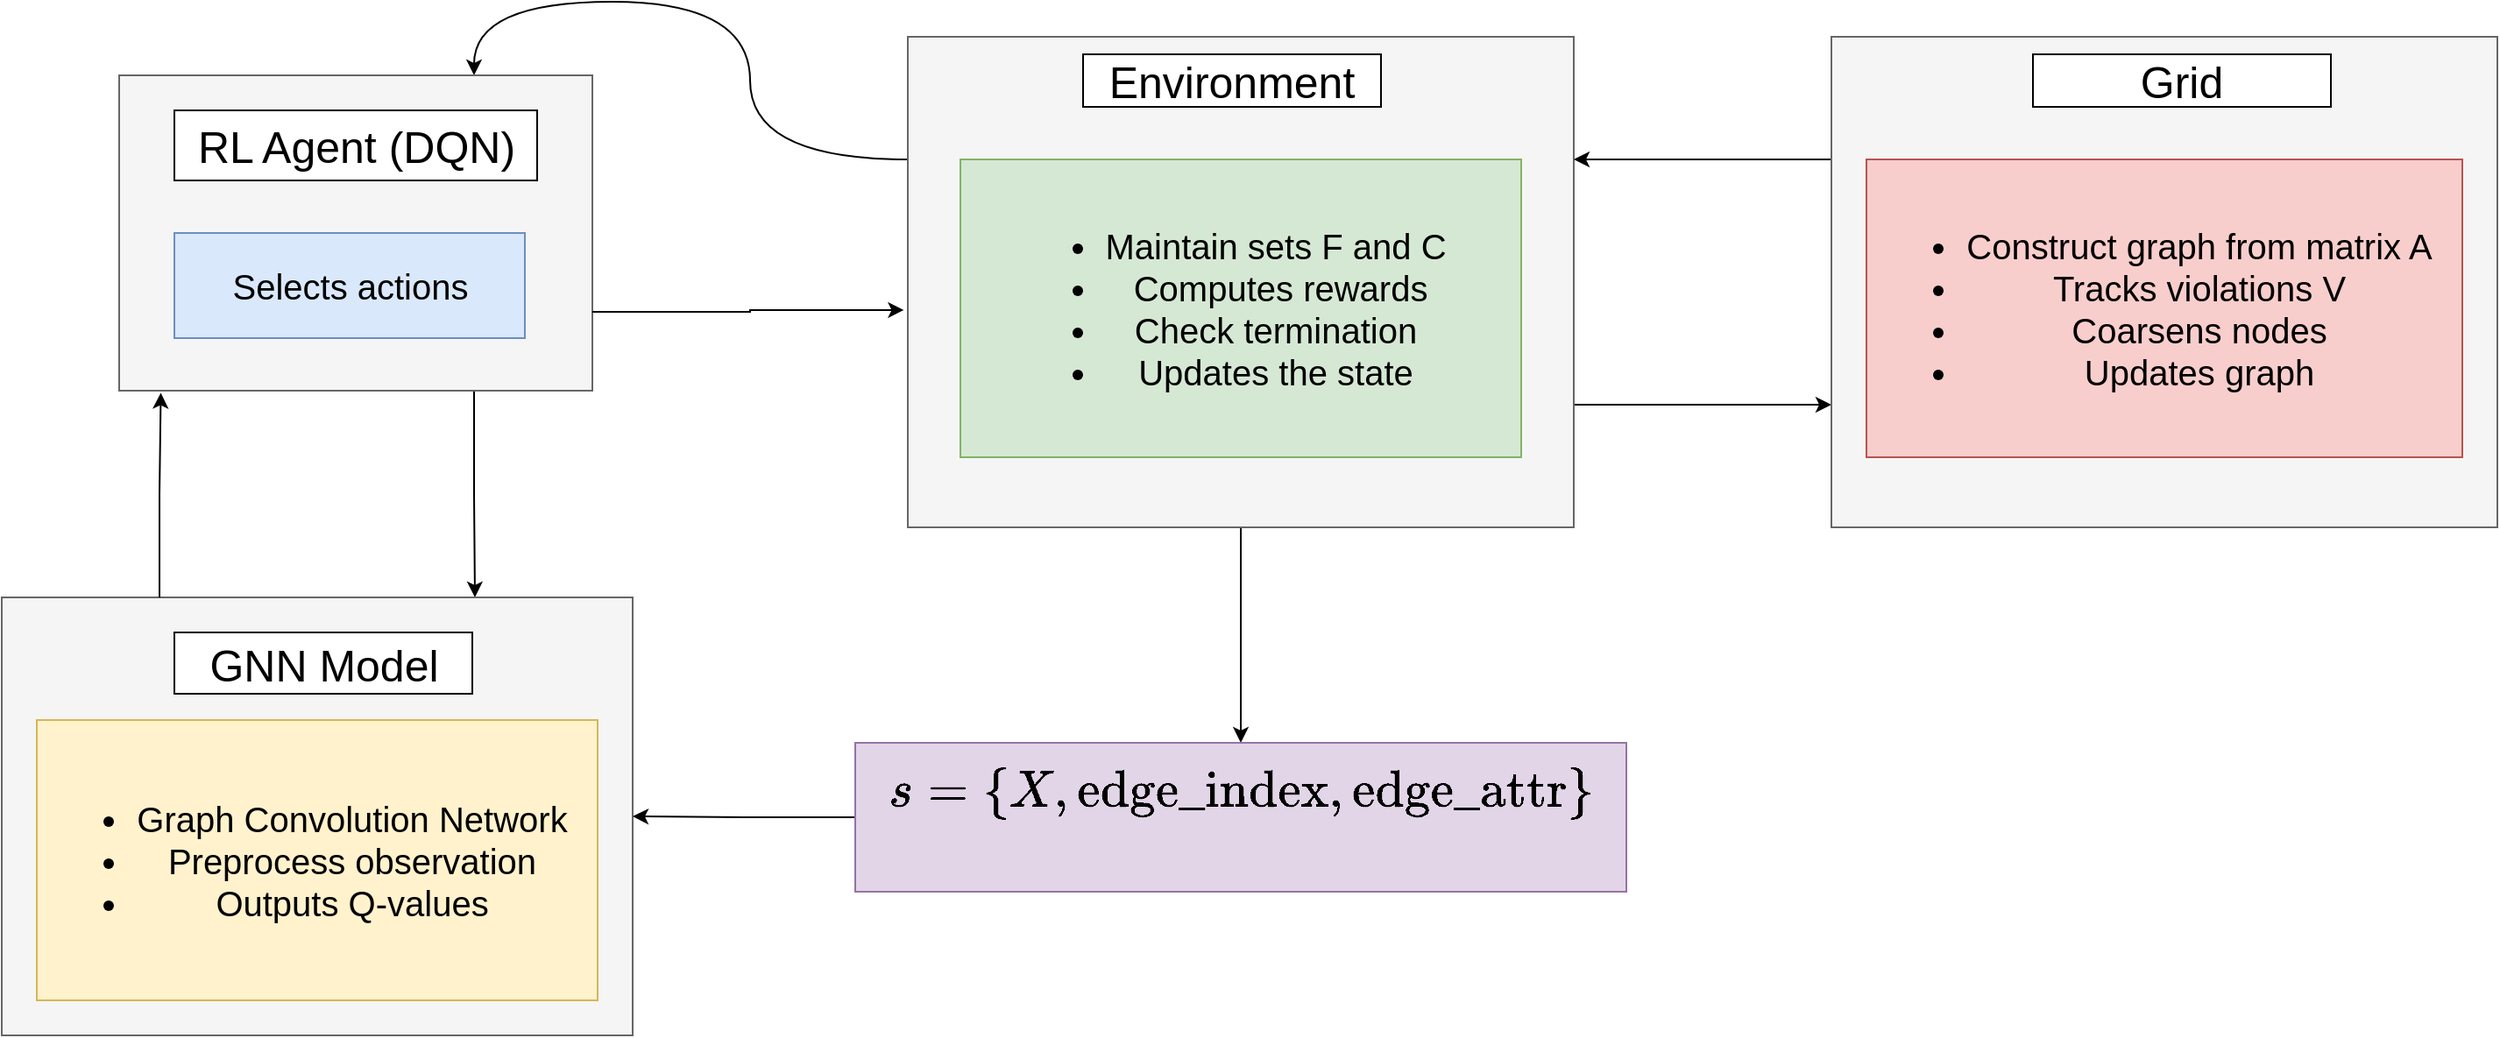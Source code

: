 <mxfile version="27.1.6">
  <diagram name="Page-1" id="acl9b-Ro4dWBJq8NwQiJ">
    <mxGraphModel dx="2231" dy="1334" grid="1" gridSize="10" guides="1" tooltips="1" connect="1" arrows="1" fold="1" page="1" pageScale="1" pageWidth="850" pageHeight="1100" math="1" shadow="0">
      <root>
        <mxCell id="0" />
        <mxCell id="1" parent="0" />
        <mxCell id="Rq15LC-haqhljMWJH_8i-29" style="edgeStyle=orthogonalEdgeStyle;rounded=0;orthogonalLoop=1;jettySize=auto;html=1;exitX=0.5;exitY=1;exitDx=0;exitDy=0;entryX=0.5;entryY=0;entryDx=0;entryDy=0;" edge="1" parent="1" source="Rq15LC-haqhljMWJH_8i-8" target="Rq15LC-haqhljMWJH_8i-25">
          <mxGeometry relative="1" as="geometry" />
        </mxCell>
        <mxCell id="Rq15LC-haqhljMWJH_8i-33" style="edgeStyle=orthogonalEdgeStyle;rounded=0;orthogonalLoop=1;jettySize=auto;html=1;exitX=0;exitY=0.25;exitDx=0;exitDy=0;entryX=0.75;entryY=0;entryDx=0;entryDy=0;curved=1;" edge="1" parent="1" source="Rq15LC-haqhljMWJH_8i-8" target="Rq15LC-haqhljMWJH_8i-12">
          <mxGeometry relative="1" as="geometry" />
        </mxCell>
        <mxCell id="Rq15LC-haqhljMWJH_8i-34" style="edgeStyle=orthogonalEdgeStyle;rounded=0;orthogonalLoop=1;jettySize=auto;html=1;exitX=1;exitY=0.75;exitDx=0;exitDy=0;entryX=0;entryY=0.75;entryDx=0;entryDy=0;" edge="1" parent="1" source="Rq15LC-haqhljMWJH_8i-8" target="Rq15LC-haqhljMWJH_8i-10">
          <mxGeometry relative="1" as="geometry" />
        </mxCell>
        <mxCell id="Rq15LC-haqhljMWJH_8i-8" value="" style="rounded=0;whiteSpace=wrap;html=1;fillColor=#f5f5f5;fontColor=#333333;strokeColor=#666666;" vertex="1" parent="1">
          <mxGeometry x="300" y="140" width="380" height="280" as="geometry" />
        </mxCell>
        <mxCell id="Rq15LC-haqhljMWJH_8i-9" value="&lt;font style=&quot;font-size: 25px;&quot;&gt;Environment&lt;/font&gt;" style="rounded=0;whiteSpace=wrap;html=1;" vertex="1" parent="1">
          <mxGeometry x="400" y="150" width="170" height="30" as="geometry" />
        </mxCell>
        <mxCell id="Rq15LC-haqhljMWJH_8i-36" style="edgeStyle=orthogonalEdgeStyle;rounded=0;orthogonalLoop=1;jettySize=auto;html=1;exitX=0;exitY=0.25;exitDx=0;exitDy=0;entryX=1;entryY=0.25;entryDx=0;entryDy=0;" edge="1" parent="1" source="Rq15LC-haqhljMWJH_8i-10" target="Rq15LC-haqhljMWJH_8i-8">
          <mxGeometry relative="1" as="geometry" />
        </mxCell>
        <mxCell id="Rq15LC-haqhljMWJH_8i-10" value="" style="rounded=0;whiteSpace=wrap;html=1;fillColor=#f5f5f5;fontColor=#333333;strokeColor=#666666;" vertex="1" parent="1">
          <mxGeometry x="827" y="140" width="380" height="280" as="geometry" />
        </mxCell>
        <mxCell id="Rq15LC-haqhljMWJH_8i-11" value="&lt;font style=&quot;font-size: 25px;&quot;&gt;Grid&lt;/font&gt;" style="rounded=0;whiteSpace=wrap;html=1;" vertex="1" parent="1">
          <mxGeometry x="942" y="150" width="170" height="30" as="geometry" />
        </mxCell>
        <mxCell id="Rq15LC-haqhljMWJH_8i-20" style="edgeStyle=orthogonalEdgeStyle;rounded=0;orthogonalLoop=1;jettySize=auto;html=1;exitX=0.75;exitY=1;exitDx=0;exitDy=0;entryX=0.75;entryY=0;entryDx=0;entryDy=0;" edge="1" parent="1" source="Rq15LC-haqhljMWJH_8i-12" target="Rq15LC-haqhljMWJH_8i-14">
          <mxGeometry relative="1" as="geometry" />
        </mxCell>
        <mxCell id="Rq15LC-haqhljMWJH_8i-12" value="" style="rounded=0;whiteSpace=wrap;html=1;fillColor=#f5f5f5;fontColor=#333333;strokeColor=#666666;" vertex="1" parent="1">
          <mxGeometry x="-150" y="162" width="270" height="180" as="geometry" />
        </mxCell>
        <mxCell id="Rq15LC-haqhljMWJH_8i-13" value="RL Agent (DQN)" style="rounded=0;whiteSpace=wrap;html=1;fontSize=25;" vertex="1" parent="1">
          <mxGeometry x="-118.5" y="182" width="207" height="40" as="geometry" />
        </mxCell>
        <mxCell id="Rq15LC-haqhljMWJH_8i-14" value="" style="rounded=0;whiteSpace=wrap;html=1;fillColor=#f5f5f5;fontColor=#333333;strokeColor=#666666;" vertex="1" parent="1">
          <mxGeometry x="-217" y="460" width="360" height="250" as="geometry" />
        </mxCell>
        <mxCell id="Rq15LC-haqhljMWJH_8i-15" value="&lt;font style=&quot;font-size: 25px;&quot;&gt;GNN Model&lt;br&gt;&lt;/font&gt;" style="rounded=0;whiteSpace=wrap;html=1;" vertex="1" parent="1">
          <mxGeometry x="-118.5" y="480" width="170" height="35" as="geometry" />
        </mxCell>
        <mxCell id="Rq15LC-haqhljMWJH_8i-18" value="Selects actions" style="rounded=0;whiteSpace=wrap;html=1;fillColor=#dae8fc;strokeColor=#6c8ebf;fontSize=20;" vertex="1" parent="1">
          <mxGeometry x="-118.5" y="252" width="200" height="60" as="geometry" />
        </mxCell>
        <mxCell id="Rq15LC-haqhljMWJH_8i-19" value="&lt;ul&gt;&lt;li&gt;Graph Convolution Network&lt;/li&gt;&lt;li&gt;Preprocess observation&lt;br&gt;&lt;/li&gt;&lt;li&gt;Outputs Q-values &lt;br&gt;&lt;/li&gt;&lt;/ul&gt;" style="rounded=0;whiteSpace=wrap;html=1;fillColor=#fff2cc;strokeColor=#d6b656;fontSize=20;" vertex="1" parent="1">
          <mxGeometry x="-197" y="530" width="320" height="160" as="geometry" />
        </mxCell>
        <mxCell id="Rq15LC-haqhljMWJH_8i-22" style="edgeStyle=orthogonalEdgeStyle;rounded=0;orthogonalLoop=1;jettySize=auto;html=1;exitX=0.25;exitY=0;exitDx=0;exitDy=0;entryX=0.088;entryY=1.007;entryDx=0;entryDy=0;entryPerimeter=0;" edge="1" parent="1" source="Rq15LC-haqhljMWJH_8i-14" target="Rq15LC-haqhljMWJH_8i-12">
          <mxGeometry relative="1" as="geometry" />
        </mxCell>
        <mxCell id="Rq15LC-haqhljMWJH_8i-23" value="&lt;ul&gt;&lt;li&gt;Maintain sets F and C&lt;br&gt;&lt;/li&gt;&lt;li&gt;&amp;nbsp;Computes rewards&lt;/li&gt;&lt;li&gt;Check termination&lt;/li&gt;&lt;li&gt;Updates the state&lt;br&gt;&lt;/li&gt;&lt;/ul&gt;" style="rounded=0;whiteSpace=wrap;html=1;fillColor=#d5e8d4;strokeColor=#82b366;fontSize=20;" vertex="1" parent="1">
          <mxGeometry x="330" y="210" width="320" height="170" as="geometry" />
        </mxCell>
        <mxCell id="Rq15LC-haqhljMWJH_8i-24" value="&lt;ul&gt;&lt;li&gt;Construct graph from matrix A&lt;/li&gt;&lt;li&gt;Tracks violations V&lt;/li&gt;&lt;li&gt;Coarsens nodes&lt;/li&gt;&lt;li&gt;Updates graph&lt;br&gt;&lt;/li&gt;&lt;/ul&gt;" style="rounded=0;whiteSpace=wrap;html=1;fillColor=#f8cecc;strokeColor=#b85450;fontSize=20;" vertex="1" parent="1">
          <mxGeometry x="847" y="210" width="340" height="170" as="geometry" />
        </mxCell>
        <mxCell id="Rq15LC-haqhljMWJH_8i-30" style="edgeStyle=orthogonalEdgeStyle;rounded=0;orthogonalLoop=1;jettySize=auto;html=1;exitX=0;exitY=0.5;exitDx=0;exitDy=0;entryX=1;entryY=0.5;entryDx=0;entryDy=0;" edge="1" parent="1" source="Rq15LC-haqhljMWJH_8i-25" target="Rq15LC-haqhljMWJH_8i-14">
          <mxGeometry relative="1" as="geometry" />
        </mxCell>
        <mxCell id="Rq15LC-haqhljMWJH_8i-25" value="&lt;div&gt;$$s=\{X, \text{edge_index}, \text{edge_attr}\}$$&lt;br&gt;&lt;/div&gt;" style="rounded=0;whiteSpace=wrap;html=1;fontSize=25;verticalAlign=middle;fillColor=#e1d5e7;strokeColor=#9673a6;" vertex="1" parent="1">
          <mxGeometry x="270" y="543" width="440" height="85" as="geometry" />
        </mxCell>
        <mxCell id="Rq15LC-haqhljMWJH_8i-31" style="edgeStyle=orthogonalEdgeStyle;rounded=0;orthogonalLoop=1;jettySize=auto;html=1;exitX=1;exitY=0.75;exitDx=0;exitDy=0;entryX=-0.006;entryY=0.557;entryDx=0;entryDy=0;entryPerimeter=0;" edge="1" parent="1" source="Rq15LC-haqhljMWJH_8i-12" target="Rq15LC-haqhljMWJH_8i-8">
          <mxGeometry relative="1" as="geometry" />
        </mxCell>
      </root>
    </mxGraphModel>
  </diagram>
</mxfile>
